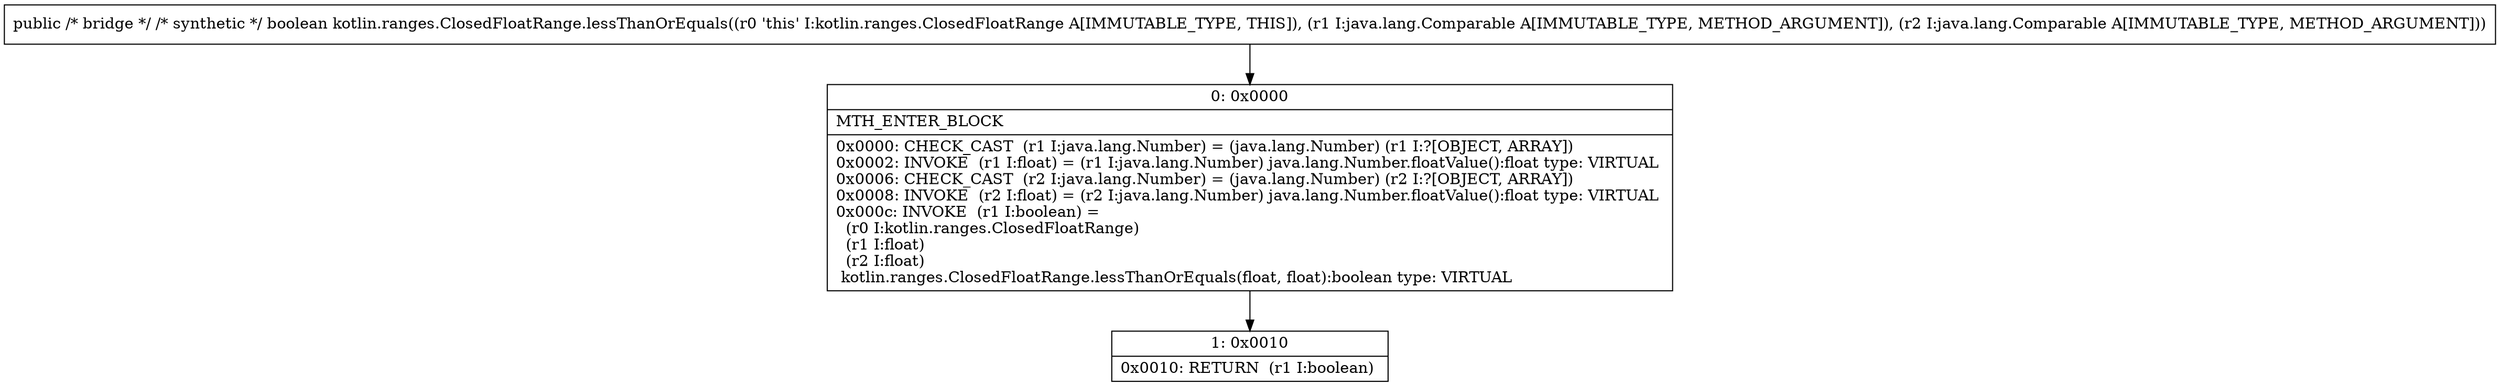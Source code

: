 digraph "CFG forkotlin.ranges.ClosedFloatRange.lessThanOrEquals(Ljava\/lang\/Comparable;Ljava\/lang\/Comparable;)Z" {
Node_0 [shape=record,label="{0\:\ 0x0000|MTH_ENTER_BLOCK\l|0x0000: CHECK_CAST  (r1 I:java.lang.Number) = (java.lang.Number) (r1 I:?[OBJECT, ARRAY]) \l0x0002: INVOKE  (r1 I:float) = (r1 I:java.lang.Number) java.lang.Number.floatValue():float type: VIRTUAL \l0x0006: CHECK_CAST  (r2 I:java.lang.Number) = (java.lang.Number) (r2 I:?[OBJECT, ARRAY]) \l0x0008: INVOKE  (r2 I:float) = (r2 I:java.lang.Number) java.lang.Number.floatValue():float type: VIRTUAL \l0x000c: INVOKE  (r1 I:boolean) = \l  (r0 I:kotlin.ranges.ClosedFloatRange)\l  (r1 I:float)\l  (r2 I:float)\l kotlin.ranges.ClosedFloatRange.lessThanOrEquals(float, float):boolean type: VIRTUAL \l}"];
Node_1 [shape=record,label="{1\:\ 0x0010|0x0010: RETURN  (r1 I:boolean) \l}"];
MethodNode[shape=record,label="{public \/* bridge *\/ \/* synthetic *\/ boolean kotlin.ranges.ClosedFloatRange.lessThanOrEquals((r0 'this' I:kotlin.ranges.ClosedFloatRange A[IMMUTABLE_TYPE, THIS]), (r1 I:java.lang.Comparable A[IMMUTABLE_TYPE, METHOD_ARGUMENT]), (r2 I:java.lang.Comparable A[IMMUTABLE_TYPE, METHOD_ARGUMENT])) }"];
MethodNode -> Node_0;
Node_0 -> Node_1;
}

